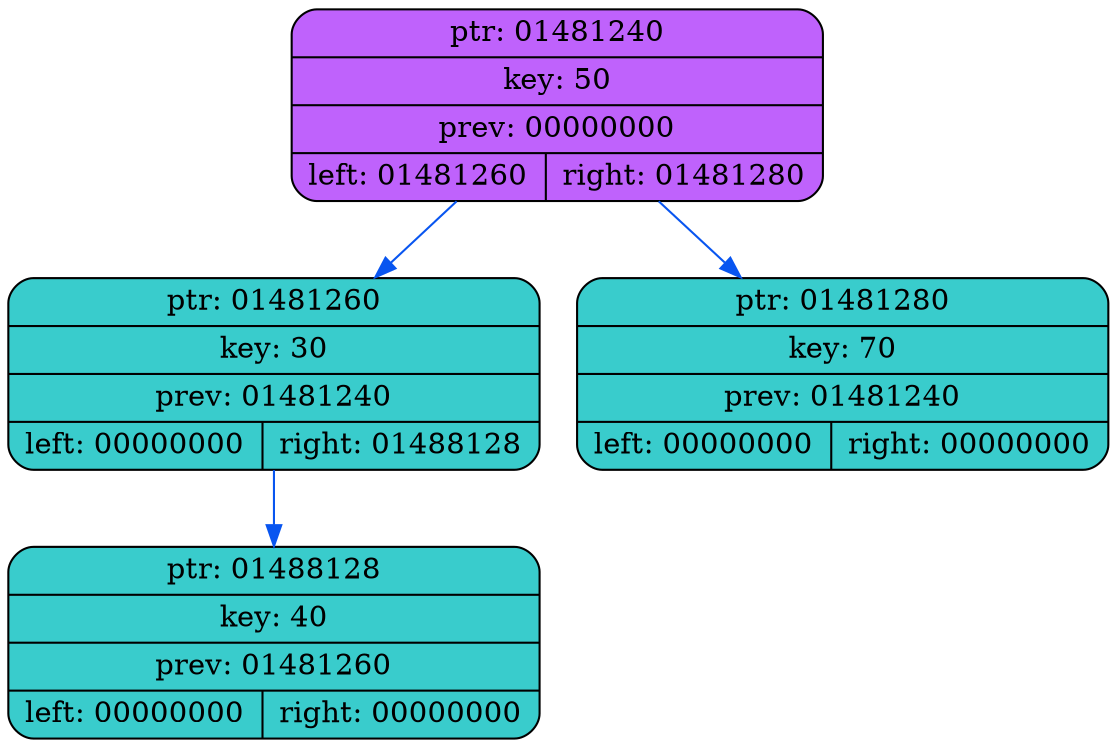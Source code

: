 digraph
{
    rankdir=TP

        node01481240[shape=record,style="rounded,filled",fillcolor="#BF62FC",label="{ ptr: 01481240 | key: 50 | prev: 00000000| { left: 01481260 | right: 01481280 }}"];
    node01481240 -> node01481260[color="#0855F0"]
    node01481260[shape=record,style="rounded,filled",fillcolor="#39CCCC",label="{ ptr: 01481260 | key: 30 | prev: 01481240 | { left: 00000000 | right: 01488128 }}"];
    node01481260 -> node01488128[color="#0855F0"]
    node01488128[shape=record,style="rounded,filled",fillcolor="#39CCCC",label="{ ptr: 01488128 | key: 40 | prev: 01481260 | { left: 00000000 | right: 00000000 }}"];
    node01481240 -> node01481280[color="#0855F0"]
    node01481280[shape=record,style="rounded,filled",fillcolor="#39CCCC",label="{ ptr: 01481280 | key: 70 | prev: 01481240 | { left: 00000000 | right: 00000000 }}"];
}